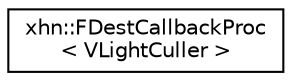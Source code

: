 digraph "Graphical Class Hierarchy"
{
  edge [fontname="Helvetica",fontsize="10",labelfontname="Helvetica",labelfontsize="10"];
  node [fontname="Helvetica",fontsize="10",shape=record];
  rankdir="LR";
  Node1 [label="xhn::FDestCallbackProc\l\< VLightCuller \>",height=0.2,width=0.4,color="black", fillcolor="white", style="filled",URL="$structxhn_1_1_f_dest_callback_proc.html"];
}
